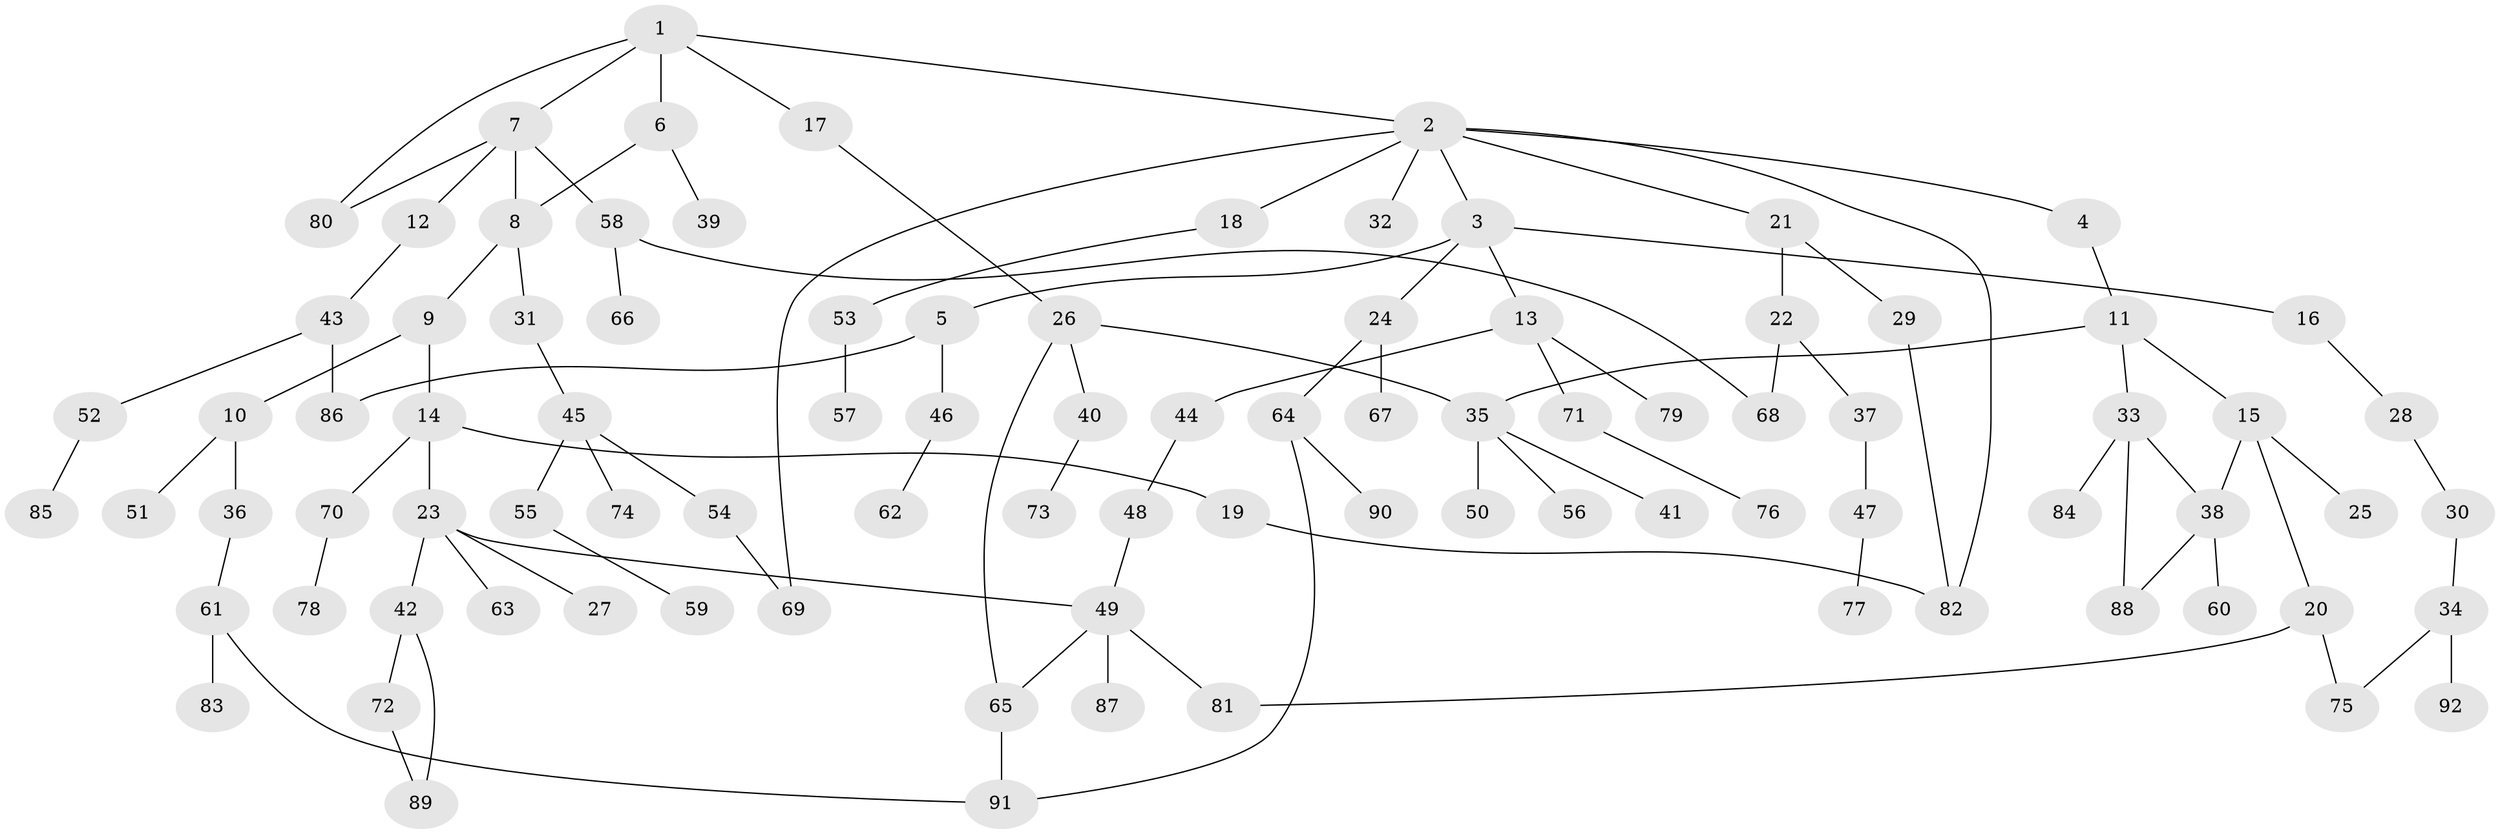 // coarse degree distribution, {6: 0.06521739130434782, 2: 0.32608695652173914, 5: 0.043478260869565216, 4: 0.13043478260869565, 3: 0.15217391304347827, 1: 0.2826086956521739}
// Generated by graph-tools (version 1.1) at 2025/49/03/04/25 22:49:02]
// undirected, 92 vertices, 108 edges
graph export_dot {
  node [color=gray90,style=filled];
  1;
  2;
  3;
  4;
  5;
  6;
  7;
  8;
  9;
  10;
  11;
  12;
  13;
  14;
  15;
  16;
  17;
  18;
  19;
  20;
  21;
  22;
  23;
  24;
  25;
  26;
  27;
  28;
  29;
  30;
  31;
  32;
  33;
  34;
  35;
  36;
  37;
  38;
  39;
  40;
  41;
  42;
  43;
  44;
  45;
  46;
  47;
  48;
  49;
  50;
  51;
  52;
  53;
  54;
  55;
  56;
  57;
  58;
  59;
  60;
  61;
  62;
  63;
  64;
  65;
  66;
  67;
  68;
  69;
  70;
  71;
  72;
  73;
  74;
  75;
  76;
  77;
  78;
  79;
  80;
  81;
  82;
  83;
  84;
  85;
  86;
  87;
  88;
  89;
  90;
  91;
  92;
  1 -- 2;
  1 -- 6;
  1 -- 7;
  1 -- 17;
  1 -- 80;
  2 -- 3;
  2 -- 4;
  2 -- 18;
  2 -- 21;
  2 -- 32;
  2 -- 69;
  2 -- 82;
  3 -- 5;
  3 -- 13;
  3 -- 16;
  3 -- 24;
  4 -- 11;
  5 -- 46;
  5 -- 86;
  6 -- 39;
  6 -- 8;
  7 -- 8;
  7 -- 12;
  7 -- 58;
  7 -- 80;
  8 -- 9;
  8 -- 31;
  9 -- 10;
  9 -- 14;
  10 -- 36;
  10 -- 51;
  11 -- 15;
  11 -- 33;
  11 -- 35;
  12 -- 43;
  13 -- 44;
  13 -- 71;
  13 -- 79;
  14 -- 19;
  14 -- 23;
  14 -- 70;
  15 -- 20;
  15 -- 25;
  15 -- 38;
  16 -- 28;
  17 -- 26;
  18 -- 53;
  19 -- 82;
  20 -- 81;
  20 -- 75;
  21 -- 22;
  21 -- 29;
  22 -- 37;
  22 -- 68;
  23 -- 27;
  23 -- 42;
  23 -- 49;
  23 -- 63;
  24 -- 64;
  24 -- 67;
  26 -- 40;
  26 -- 65;
  26 -- 35;
  28 -- 30;
  29 -- 82;
  30 -- 34;
  31 -- 45;
  33 -- 38;
  33 -- 84;
  33 -- 88;
  34 -- 75;
  34 -- 92;
  35 -- 41;
  35 -- 50;
  35 -- 56;
  36 -- 61;
  37 -- 47;
  38 -- 60;
  38 -- 88;
  40 -- 73;
  42 -- 72;
  42 -- 89;
  43 -- 52;
  43 -- 86;
  44 -- 48;
  45 -- 54;
  45 -- 55;
  45 -- 74;
  46 -- 62;
  47 -- 77;
  48 -- 49;
  49 -- 87;
  49 -- 81;
  49 -- 65;
  52 -- 85;
  53 -- 57;
  54 -- 69;
  55 -- 59;
  58 -- 66;
  58 -- 68;
  61 -- 83;
  61 -- 91;
  64 -- 90;
  64 -- 91;
  65 -- 91;
  70 -- 78;
  71 -- 76;
  72 -- 89;
}
